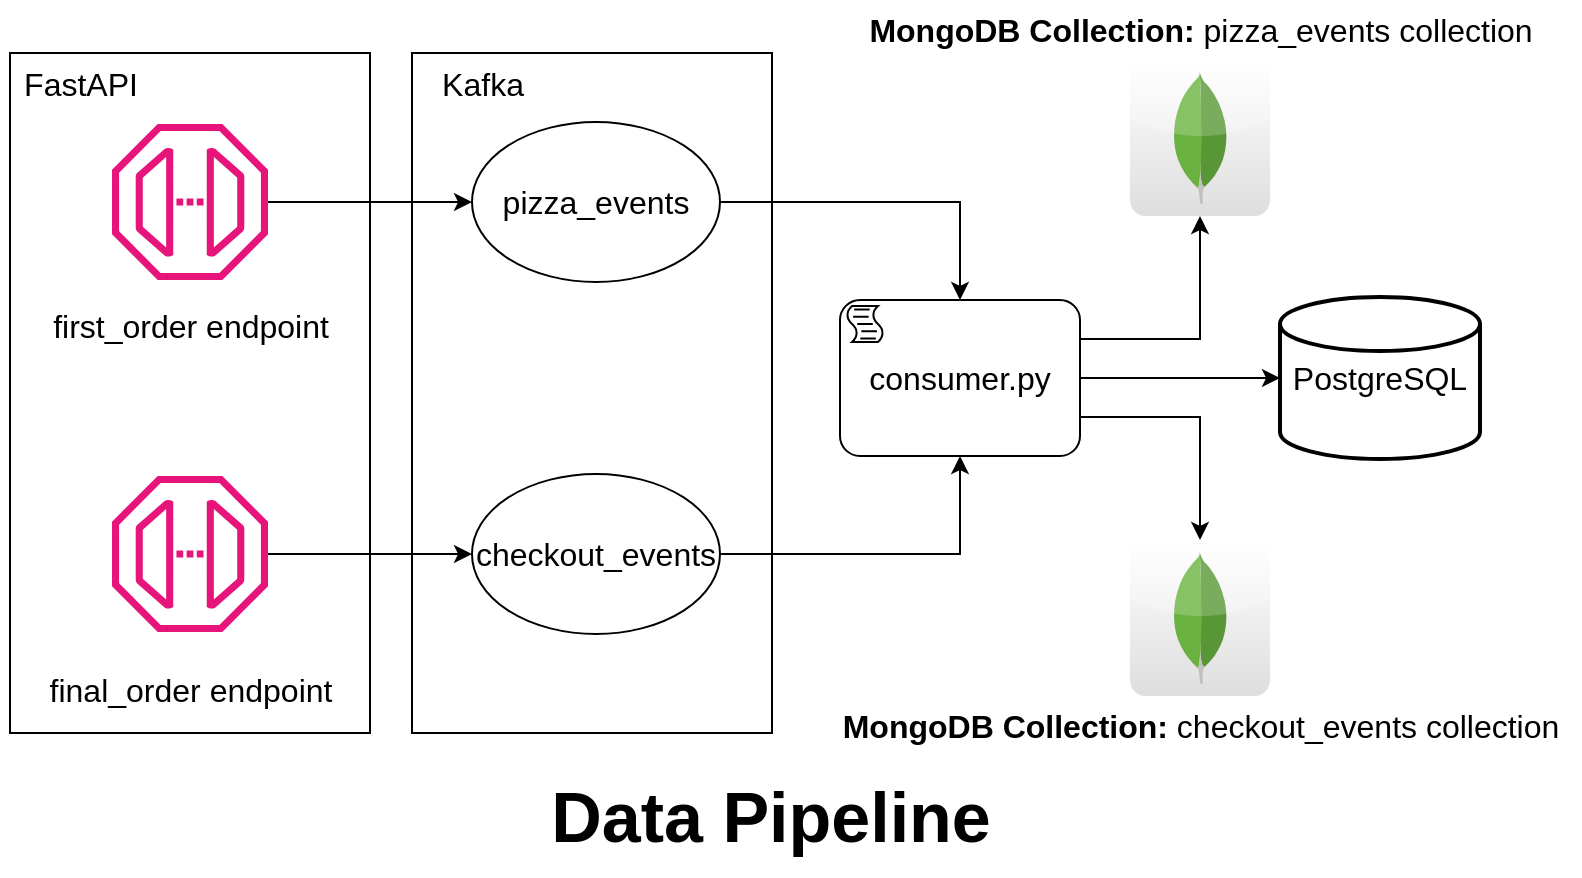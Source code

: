 <mxfile version="24.7.7">
  <diagram name="Page-1" id="OcTNQJEHIB_H8qVpvJLd">
    <mxGraphModel dx="1050" dy="625" grid="1" gridSize="10" guides="1" tooltips="1" connect="1" arrows="1" fold="1" page="1" pageScale="1" pageWidth="850" pageHeight="1100" math="0" shadow="0">
      <root>
        <mxCell id="0" />
        <mxCell id="1" parent="0" />
        <mxCell id="f_wLszosIwucmYi2b6Wq-27" value="" style="rounded=0;whiteSpace=wrap;html=1;" parent="1" vertex="1">
          <mxGeometry x="246" y="156.5" width="180" height="340" as="geometry" />
        </mxCell>
        <mxCell id="f_wLszosIwucmYi2b6Wq-22" value="" style="rounded=0;whiteSpace=wrap;html=1;" parent="1" vertex="1">
          <mxGeometry x="45" y="156.5" width="180" height="340" as="geometry" />
        </mxCell>
        <mxCell id="f_wLszosIwucmYi2b6Wq-18" style="edgeStyle=orthogonalEdgeStyle;rounded=0;orthogonalLoop=1;jettySize=auto;html=1;entryX=0.5;entryY=0;entryDx=0;entryDy=0;entryPerimeter=0;" parent="1" source="f_wLszosIwucmYi2b6Wq-2" target="f_wLszosIwucmYi2b6Wq-21" edge="1">
          <mxGeometry relative="1" as="geometry" />
        </mxCell>
        <mxCell id="f_wLszosIwucmYi2b6Wq-2" value="&lt;font style=&quot;font-size: 16px;&quot;&gt;pizza_events&lt;/font&gt;" style="ellipse;whiteSpace=wrap;html=1;" parent="1" vertex="1">
          <mxGeometry x="276" y="191" width="124" height="80" as="geometry" />
        </mxCell>
        <mxCell id="f_wLszosIwucmYi2b6Wq-17" style="edgeStyle=orthogonalEdgeStyle;rounded=0;orthogonalLoop=1;jettySize=auto;html=1;entryX=0.5;entryY=1;entryDx=0;entryDy=0;entryPerimeter=0;" parent="1" source="f_wLszosIwucmYi2b6Wq-3" target="f_wLszosIwucmYi2b6Wq-21" edge="1">
          <mxGeometry relative="1" as="geometry" />
        </mxCell>
        <mxCell id="f_wLszosIwucmYi2b6Wq-3" value="&lt;font style=&quot;font-size: 16px;&quot;&gt;checkout_events&lt;/font&gt;" style="ellipse;whiteSpace=wrap;html=1;fontSize=16;" parent="1" vertex="1">
          <mxGeometry x="276" y="367" width="124" height="80" as="geometry" />
        </mxCell>
        <mxCell id="f_wLszosIwucmYi2b6Wq-5" value="&lt;font style=&quot;font-size: 16px;&quot;&gt;FastAPI&lt;/font&gt;" style="text;html=1;align=center;verticalAlign=middle;resizable=0;points=[];autosize=1;strokeColor=none;fillColor=none;" parent="1" vertex="1">
          <mxGeometry x="40" y="156.5" width="80" height="30" as="geometry" />
        </mxCell>
        <mxCell id="f_wLszosIwucmYi2b6Wq-12" style="edgeStyle=orthogonalEdgeStyle;rounded=0;orthogonalLoop=1;jettySize=auto;html=1;entryX=0;entryY=0.5;entryDx=0;entryDy=0;" parent="1" source="f_wLszosIwucmYi2b6Wq-6" target="f_wLszosIwucmYi2b6Wq-2" edge="1">
          <mxGeometry relative="1" as="geometry" />
        </mxCell>
        <mxCell id="f_wLszosIwucmYi2b6Wq-6" value="" style="sketch=0;outlineConnect=0;fontColor=#232F3E;gradientColor=none;fillColor=#E7157B;strokeColor=none;dashed=0;verticalLabelPosition=bottom;verticalAlign=top;align=center;html=1;fontSize=12;fontStyle=0;aspect=fixed;pointerEvents=1;shape=mxgraph.aws4.endpoint;" parent="1" vertex="1">
          <mxGeometry x="96" y="192" width="78" height="78" as="geometry" />
        </mxCell>
        <mxCell id="f_wLszosIwucmYi2b6Wq-13" style="edgeStyle=orthogonalEdgeStyle;rounded=0;orthogonalLoop=1;jettySize=auto;html=1;entryX=0;entryY=0.5;entryDx=0;entryDy=0;" parent="1" source="f_wLszosIwucmYi2b6Wq-7" target="f_wLszosIwucmYi2b6Wq-3" edge="1">
          <mxGeometry relative="1" as="geometry" />
        </mxCell>
        <mxCell id="f_wLszosIwucmYi2b6Wq-7" value="" style="sketch=0;outlineConnect=0;fontColor=#232F3E;gradientColor=none;fillColor=#E7157B;strokeColor=none;dashed=0;verticalLabelPosition=bottom;verticalAlign=top;align=center;html=1;fontSize=12;fontStyle=0;aspect=fixed;pointerEvents=1;shape=mxgraph.aws4.endpoint;" parent="1" vertex="1">
          <mxGeometry x="96" y="368" width="78" height="78" as="geometry" />
        </mxCell>
        <mxCell id="f_wLszosIwucmYi2b6Wq-9" value="first_order endpoint" style="text;html=1;align=center;verticalAlign=middle;resizable=0;points=[];autosize=1;strokeColor=none;fillColor=none;fontSize=16;" parent="1" vertex="1">
          <mxGeometry x="55" y="278" width="160" height="30" as="geometry" />
        </mxCell>
        <mxCell id="f_wLszosIwucmYi2b6Wq-10" value="final_order endpoint" style="text;html=1;align=center;verticalAlign=middle;resizable=0;points=[];autosize=1;strokeColor=none;fillColor=none;fontSize=16;" parent="1" vertex="1">
          <mxGeometry x="55" y="460" width="160" height="30" as="geometry" />
        </mxCell>
        <mxCell id="f_wLszosIwucmYi2b6Wq-14" value="" style="dashed=0;outlineConnect=0;html=1;align=center;labelPosition=center;verticalLabelPosition=bottom;verticalAlign=top;shape=mxgraph.webicons.mongodb;gradientColor=#DFDEDE" parent="1" vertex="1">
          <mxGeometry x="605" y="160" width="70" height="78" as="geometry" />
        </mxCell>
        <mxCell id="f_wLszosIwucmYi2b6Wq-16" value="" style="dashed=0;outlineConnect=0;html=1;align=center;labelPosition=center;verticalLabelPosition=bottom;verticalAlign=top;shape=mxgraph.webicons.mongodb;gradientColor=#DFDEDE" parent="1" vertex="1">
          <mxGeometry x="605" y="400" width="70" height="78" as="geometry" />
        </mxCell>
        <mxCell id="f_wLszosIwucmYi2b6Wq-19" value="&lt;b&gt;MongoDB Collection:&lt;/b&gt; pizza_events collection" style="text;html=1;align=center;verticalAlign=middle;resizable=0;points=[];autosize=1;strokeColor=none;fillColor=none;fontSize=16;" parent="1" vertex="1">
          <mxGeometry x="460" y="130" width="360" height="30" as="geometry" />
        </mxCell>
        <mxCell id="f_wLszosIwucmYi2b6Wq-31" style="edgeStyle=orthogonalEdgeStyle;rounded=0;orthogonalLoop=1;jettySize=auto;html=1;exitX=1;exitY=0.25;exitDx=0;exitDy=0;exitPerimeter=0;" parent="1" source="f_wLszosIwucmYi2b6Wq-21" target="f_wLszosIwucmYi2b6Wq-14" edge="1">
          <mxGeometry relative="1" as="geometry" />
        </mxCell>
        <mxCell id="f_wLszosIwucmYi2b6Wq-32" style="edgeStyle=orthogonalEdgeStyle;rounded=0;orthogonalLoop=1;jettySize=auto;html=1;exitX=1;exitY=0.75;exitDx=0;exitDy=0;exitPerimeter=0;" parent="1" source="f_wLszosIwucmYi2b6Wq-21" target="f_wLszosIwucmYi2b6Wq-16" edge="1">
          <mxGeometry relative="1" as="geometry" />
        </mxCell>
        <mxCell id="f_wLszosIwucmYi2b6Wq-21" value="&lt;font style=&quot;font-size: 16px;&quot;&gt;consumer.py&lt;/font&gt;" style="points=[[0.25,0,0],[0.5,0,0],[0.75,0,0],[1,0.25,0],[1,0.5,0],[1,0.75,0],[0.75,1,0],[0.5,1,0],[0.25,1,0],[0,0.75,0],[0,0.5,0],[0,0.25,0]];shape=mxgraph.bpmn.task;whiteSpace=wrap;rectStyle=rounded;size=10;html=1;container=1;expand=0;collapsible=0;taskMarker=script;" parent="1" vertex="1">
          <mxGeometry x="460" y="280" width="120" height="78" as="geometry" />
        </mxCell>
        <mxCell id="f_wLszosIwucmYi2b6Wq-28" value="Kafka" style="text;html=1;align=center;verticalAlign=middle;resizable=0;points=[];autosize=1;strokeColor=none;fillColor=none;fontSize=16;" parent="1" vertex="1">
          <mxGeometry x="251" y="156.5" width="60" height="30" as="geometry" />
        </mxCell>
        <mxCell id="f_wLszosIwucmYi2b6Wq-34" value="PostgreSQL" style="strokeWidth=2;html=1;shape=mxgraph.flowchart.database;whiteSpace=wrap;fontSize=16;" parent="1" vertex="1">
          <mxGeometry x="680" y="278.5" width="100" height="81" as="geometry" />
        </mxCell>
        <mxCell id="f_wLszosIwucmYi2b6Wq-35" value="&lt;b&gt;MongoDB Collection:&lt;/b&gt; checkout_events collection" style="text;html=1;align=center;verticalAlign=middle;resizable=0;points=[];autosize=1;strokeColor=none;fillColor=none;fontSize=16;" parent="1" vertex="1">
          <mxGeometry x="450" y="478" width="380" height="30" as="geometry" />
        </mxCell>
        <mxCell id="f_wLszosIwucmYi2b6Wq-36" value="&lt;b&gt;&lt;font style=&quot;font-size: 35px;&quot;&gt;Data Pipeline&lt;/font&gt;&lt;/b&gt;" style="text;html=1;align=center;verticalAlign=middle;resizable=0;points=[];autosize=1;strokeColor=none;fillColor=none;" parent="1" vertex="1">
          <mxGeometry x="305" y="508" width="240" height="60" as="geometry" />
        </mxCell>
        <mxCell id="f_wLszosIwucmYi2b6Wq-37" style="edgeStyle=orthogonalEdgeStyle;rounded=0;orthogonalLoop=1;jettySize=auto;html=1;entryX=0;entryY=0.5;entryDx=0;entryDy=0;entryPerimeter=0;" parent="1" source="f_wLszosIwucmYi2b6Wq-21" target="f_wLszosIwucmYi2b6Wq-34" edge="1">
          <mxGeometry relative="1" as="geometry" />
        </mxCell>
      </root>
    </mxGraphModel>
  </diagram>
</mxfile>
